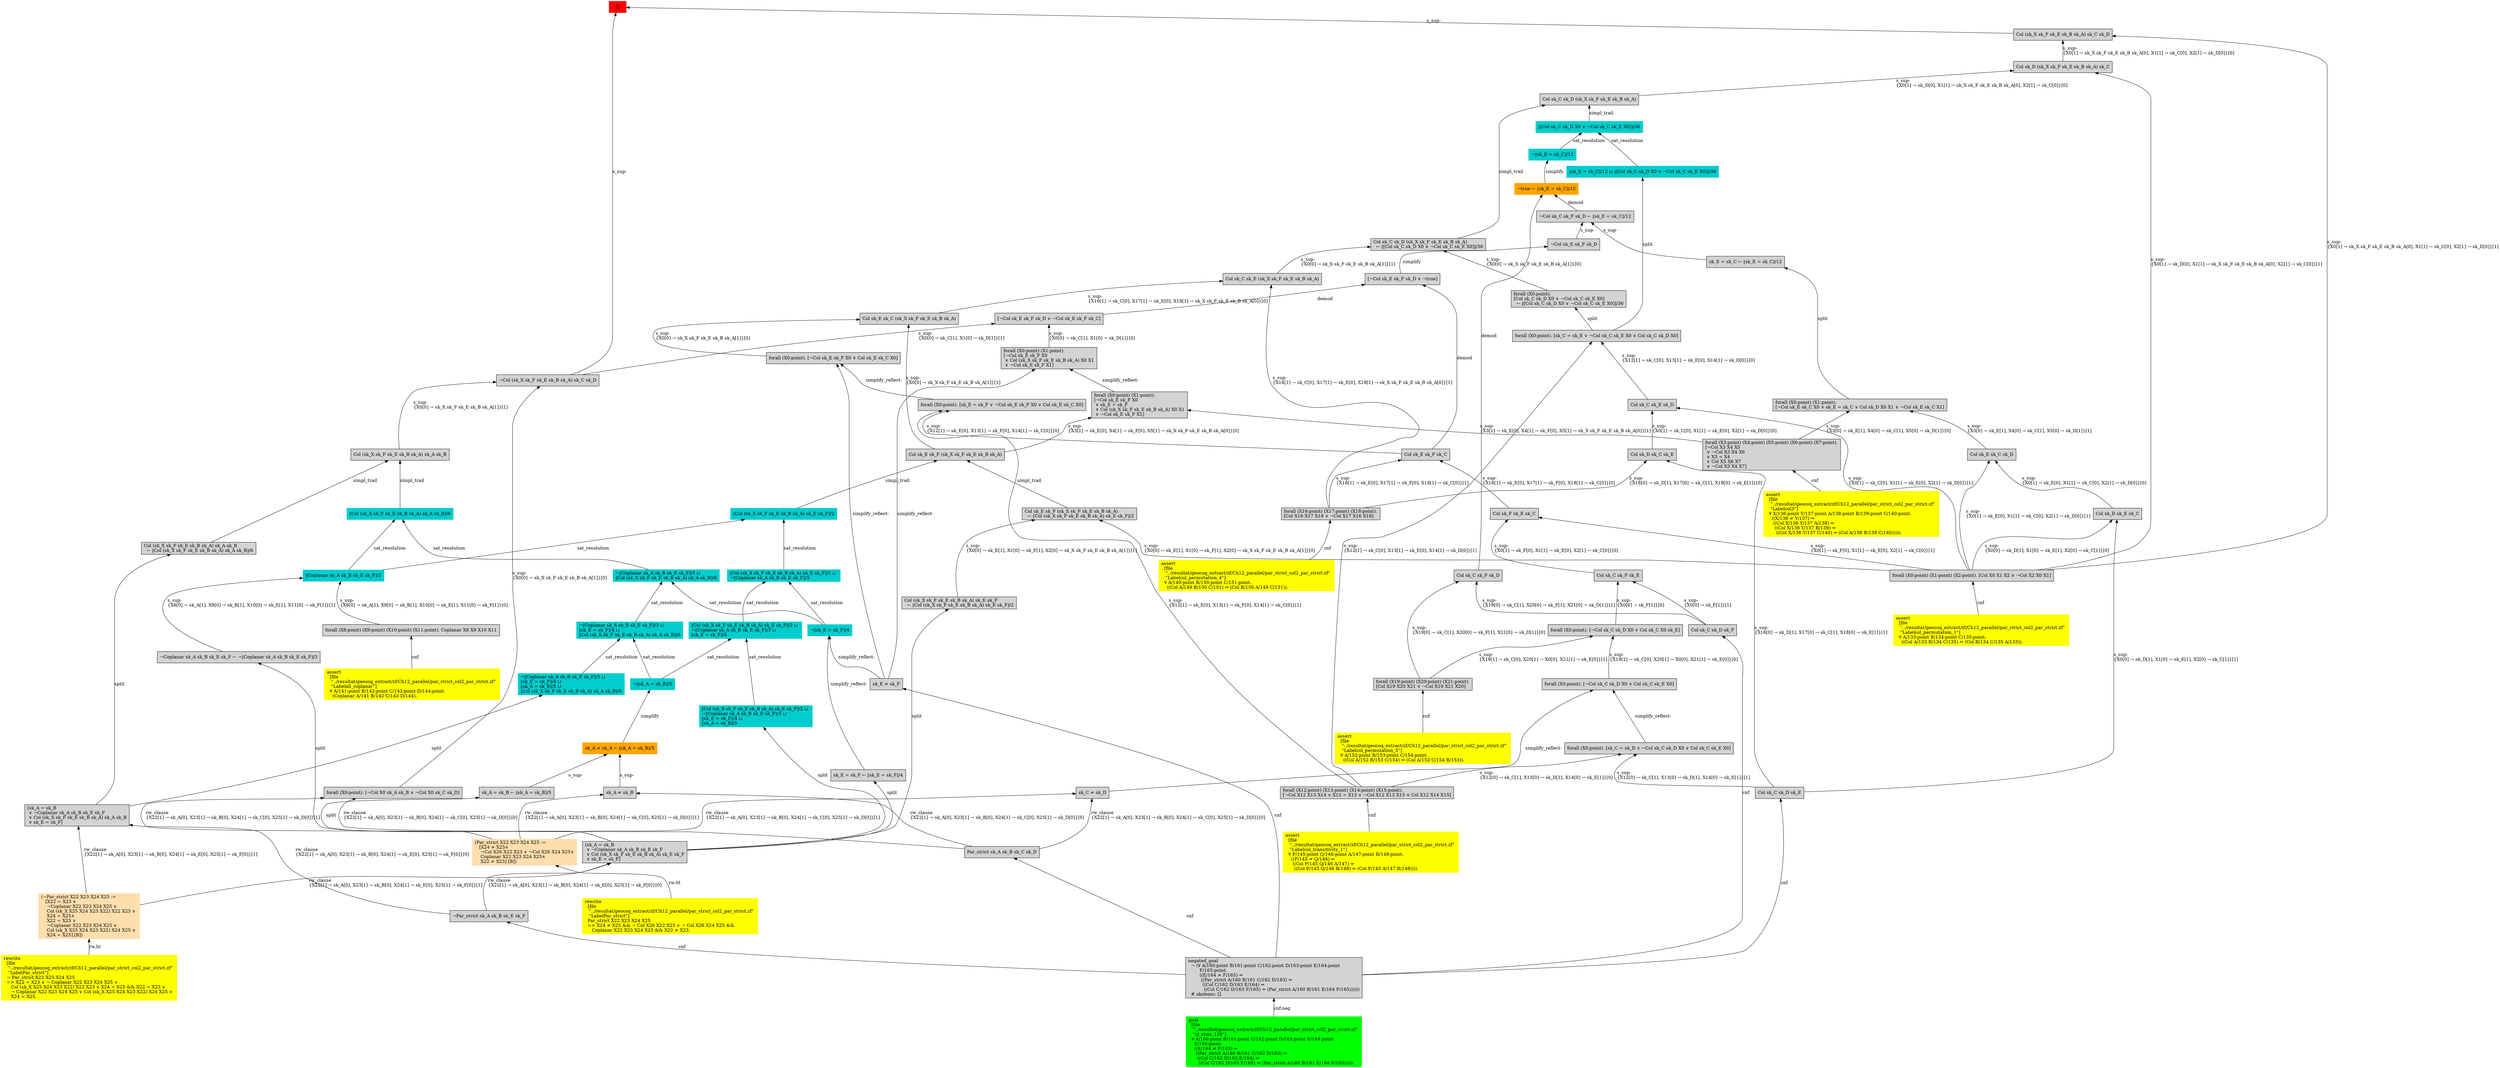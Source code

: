 digraph "unsat_graph" {
  vertex_0 [color=red, label="[]", shape=box, style=filled];
  vertex_0 -> vertex_1 [label="s_sup-\l", dir="back"];
  vertex_1 [shape=box, label="¬Col (sk_X sk_F sk_E sk_B sk_A) sk_C sk_D\l", style=filled];
  vertex_1 -> vertex_2 [label="s_sup-\l\{X0[0] → sk_X sk_F sk_E sk_B sk_A[1]\}[0]\l", dir="back"];
  vertex_2 [shape=box, label="forall (X0:point). [¬Col X0 sk_A sk_B ∨ ¬Col X0 sk_C sk_D]\l", style=filled];
  vertex_2 -> vertex_3 [label="rw_clause\l\{X22[1] → sk_A[0], X23[1] → sk_B[0], X24[1] → sk_C[0], X25[1] → sk_D[0]\}[1]\l", dir="back"];
  vertex_3 [color=navajowhite, shape=box, label="(Par_strict X22 X23 X24 X25 :=\l   [X24 ≠ X25∧\l    ¬Col X26 X22 X23 ∨ ¬Col X26 X24 X25∧\l    Coplanar X22 X23 X24 X25∧\l    X22 ≠ X23] [B])\l", style=filled];
  vertex_3 -> vertex_4 [label="rw.lit", dir="back"];
  vertex_4 [color=yellow, shape=box, label="rewrite\l  [file\l   \"../resultat/geocoq_extract/zf/Ch12_parallel/par_strict_col2_par_strict.zf\" \l   \"LabelPar_strict\"]\l  Par_strict X22 X23 X24 X25\l  =\> X24 ≠ X25 && ¬ Col X26 X22 X23 ∨ ¬ Col X26 X24 X25 && \l     Coplanar X22 X23 X24 X25 && X22 ≠ X23.\l", style=filled];
  vertex_2 -> vertex_5 [label="rw_clause\l\{X22[1] → sk_A[0], X23[1] → sk_B[0], X24[1] → sk_C[0], X25[1] → sk_D[0]\}[0]\l", dir="back"];
  vertex_5 [shape=box, label="Par_strict sk_A sk_B sk_C sk_D\l", style=filled];
  vertex_5 -> vertex_6 [label="cnf", dir="back"];
  vertex_6 [shape=box, label="negated_goal\l  ¬ (∀ A/160:point B/161:point C/162:point D/163:point E/164:point \l        F/165:point.\l        ((E/164 ≠ F/165) ⇒\l         ((Par_strict A/160 B/161 C/162 D/163) ⇒\l          ((Col C/162 D/163 E/164) ⇒\l           ((Col C/162 D/163 F/165) ⇒ (Par_strict A/160 B/161 E/164 F/165))))))\l  # skolems: [].\l", style=filled];
  vertex_6 -> vertex_7 [label="cnf.neg", dir="back"];
  vertex_7 [color=green, shape=box, label="goal\l  [file\l   \"../resultat/geocoq_extract/zf/Ch12_parallel/par_strict_col2_par_strict.zf\" \l   \"zf_stmt_128\"]\l  ∀ A/160:point B/161:point C/162:point D/163:point E/164:point \l    F/165:point.\l    ((E/164 ≠ F/165) ⇒\l     ((Par_strict A/160 B/161 C/162 D/163) ⇒\l      ((Col C/162 D/163 E/164) ⇒\l       ((Col C/162 D/163 F/165) ⇒ (Par_strict A/160 B/161 E/164 F/165))))).\l", style=filled];
  vertex_1 -> vertex_8 [label="s_sup-\l\{X0[0] → sk_X sk_F sk_E sk_B sk_A[1]\}[1]\l", dir="back"];
  vertex_8 [shape=box, label="Col (sk_X sk_F sk_E sk_B sk_A) sk_A sk_B\l", style=filled];
  vertex_8 -> vertex_9 [label="simpl_trail", dir="back"];
  vertex_9 [color=cyan3, shape=box, label="⟦Col (sk_X sk_F sk_E sk_B sk_A) sk_A sk_B⟧/6\l", style=filled];
  vertex_9 -> vertex_10 [label="sat_resolution", dir="back"];
  vertex_10 [color=cyan3, shape=box, label="⟦Coplanar sk_A sk_B sk_E sk_F⟧/3\l", style=filled];
  vertex_10 -> vertex_11 [label="s_sup-\l\{X8[0] → sk_A[1], X9[0] → sk_B[1], X10[0] → sk_E[1], X11[0] → sk_F[1]\}[1]\l", dir="back"];
  vertex_11 [shape=box, label="¬Coplanar sk_A sk_B sk_E sk_F ← ¬⟦Coplanar sk_A sk_B sk_E sk_F⟧/3\l", style=filled];
  vertex_11 -> vertex_12 [label="split", dir="back"];
  vertex_12 [shape=box, label="[sk_A = sk_B\l ∨ ¬Coplanar sk_A sk_B sk_E sk_F\l ∨ Col (sk_X sk_F sk_E sk_B sk_A) sk_E sk_F\l ∨ sk_E = sk_F]\l", style=filled];
  vertex_12 -> vertex_13 [label="rw_clause\l\{X22[1] → sk_A[0], X23[1] → sk_B[0], X24[1] → sk_E[0], X25[1] → sk_F[0]\}[1]\l", dir="back"];
  vertex_13 [color=navajowhite, shape=box, label="(¬Par_strict X22 X23 X24 X25 :=\l   [X22 = X23 ∨ \l    ¬Coplanar X22 X23 X24 X25 ∨ \l    Col (sk_X X25 X24 X23 X22) X22 X23 ∨ \l    X24 = X25∧\l    X22 = X23 ∨ \l    ¬Coplanar X22 X23 X24 X25 ∨ \l    Col (sk_X X25 X24 X23 X22) X24 X25 ∨ \l    X24 = X25] [B])\l", style=filled];
  vertex_13 -> vertex_14 [label="rw.lit", dir="back"];
  vertex_14 [color=yellow, shape=box, label="rewrite\l  [file\l   \"../resultat/geocoq_extract/zf/Ch12_parallel/par_strict_col2_par_strict.zf\" \l   \"LabelPar_strict\"]\l  ¬ Par_strict X22 X23 X24 X25\l  =\> X22 = X23 ∨ ¬ Coplanar X22 X23 X24 X25 ∨ \l     Col (sk_X X25 X24 X23 X22) X22 X23 ∨ X24 = X25 && X22 = X23 ∨ \l     ¬ Coplanar X22 X23 X24 X25 ∨ Col (sk_X X25 X24 X23 X22) X24 X25 ∨ \l     X24 = X25.\l", style=filled];
  vertex_12 -> vertex_15 [label="rw_clause\l\{X22[1] → sk_A[0], X23[1] → sk_B[0], X24[1] → sk_E[0], X25[1] → sk_F[0]\}[0]\l", dir="back"];
  vertex_15 [shape=box, label="¬Par_strict sk_A sk_B sk_E sk_F\l", style=filled];
  vertex_15 -> vertex_6 [label="cnf", dir="back"];
  vertex_10 -> vertex_16 [label="s_sup-\l\{X8[0] → sk_A[1], X9[0] → sk_B[1], X10[0] → sk_E[1], X11[0] → sk_F[1]\}[0]\l", dir="back"];
  vertex_16 [shape=box, label="forall (X8:point) (X9:point) (X10:point) (X11:point). Coplanar X8 X9 X10 X11\l", style=filled];
  vertex_16 -> vertex_17 [label="cnf", dir="back"];
  vertex_17 [color=yellow, shape=box, label="assert\l  [file\l   \"../resultat/geocoq_extract/zf/Ch12_parallel/par_strict_col2_par_strict.zf\" \l   \"Labelall_coplanar\"]\l  ∀ A/141:point B/142:point C/143:point D/144:point.\l    (Coplanar A/141 B/142 C/143 D/144).\l", style=filled];
  vertex_9 -> vertex_18 [label="sat_resolution", dir="back"];
  vertex_18 [color=cyan3, shape=box, label="¬⟦Coplanar sk_A sk_B sk_E sk_F⟧/3 ⊔ \l⟦Col (sk_X sk_F sk_E sk_B sk_A) sk_A sk_B⟧/6\l", style=filled];
  vertex_18 -> vertex_19 [label="sat_resolution", dir="back"];
  vertex_19 [color=cyan3, shape=box, label="¬⟦sk_E = sk_F⟧/4\l", style=filled];
  vertex_19 -> vertex_20 [label="simplify_reflect-", dir="back"];
  vertex_20 [shape=box, label="sk_E ≠ sk_F\l", style=filled];
  vertex_20 -> vertex_6 [label="cnf", dir="back"];
  vertex_19 -> vertex_21 [label="simplify_reflect-", dir="back"];
  vertex_21 [shape=box, label="sk_E = sk_F ← ⟦sk_E = sk_F⟧/4\l", style=filled];
  vertex_21 -> vertex_12 [label="split", dir="back"];
  vertex_18 -> vertex_22 [label="sat_resolution", dir="back"];
  vertex_22 [color=cyan3, shape=box, label="¬⟦Coplanar sk_A sk_B sk_E sk_F⟧/3 ⊔ \l⟦sk_E = sk_F⟧/4 ⊔ \l⟦Col (sk_X sk_F sk_E sk_B sk_A) sk_A sk_B⟧/6\l", style=filled];
  vertex_22 -> vertex_23 [label="sat_resolution", dir="back"];
  vertex_23 [color=cyan3, shape=box, label="¬⟦sk_A = sk_B⟧/5\l", style=filled];
  vertex_23 -> vertex_24 [label="simplify", dir="back"];
  vertex_24 [color=orange, shape=box, label="sk_A ≠ sk_A ← ⟦sk_A = sk_B⟧/5\l", style=filled];
  vertex_24 -> vertex_25 [label="s_sup-\l", dir="back"];
  vertex_25 [shape=box, label="sk_A ≠ sk_B\l", style=filled];
  vertex_25 -> vertex_3 [label="rw_clause\l\{X22[1] → sk_A[0], X23[1] → sk_B[0], X24[1] → sk_C[0], X25[1] → sk_D[0]\}[1]\l", dir="back"];
  vertex_25 -> vertex_5 [label="rw_clause\l\{X22[1] → sk_A[0], X23[1] → sk_B[0], X24[1] → sk_C[0], X25[1] → sk_D[0]\}[0]\l", dir="back"];
  vertex_24 -> vertex_26 [label="s_sup-\l", dir="back"];
  vertex_26 [shape=box, label="sk_A = sk_B ← ⟦sk_A = sk_B⟧/5\l", style=filled];
  vertex_26 -> vertex_12 [label="split", dir="back"];
  vertex_22 -> vertex_27 [label="sat_resolution", dir="back"];
  vertex_27 [color=cyan3, shape=box, label="¬⟦Coplanar sk_A sk_B sk_E sk_F⟧/3 ⊔ \l⟦sk_E = sk_F⟧/4 ⊔ \l⟦sk_A = sk_B⟧/5 ⊔ \l⟦Col (sk_X sk_F sk_E sk_B sk_A) sk_A sk_B⟧/6\l", style=filled];
  vertex_27 -> vertex_28 [label="split", dir="back"];
  vertex_28 [shape=box, label="[sk_A = sk_B\l ∨ ¬Coplanar sk_A sk_B sk_E sk_F\l ∨ Col (sk_X sk_F sk_E sk_B sk_A) sk_A sk_B\l ∨ sk_E = sk_F]\l", style=filled];
  vertex_28 -> vertex_13 [label="rw_clause\l\{X22[1] → sk_A[0], X23[1] → sk_B[0], X24[1] → sk_E[0], X25[1] → sk_F[0]\}[1]\l", dir="back"];
  vertex_28 -> vertex_15 [label="rw_clause\l\{X22[1] → sk_A[0], X23[1] → sk_B[0], X24[1] → sk_E[0], X25[1] → sk_F[0]\}[0]\l", dir="back"];
  vertex_8 -> vertex_29 [label="simpl_trail", dir="back"];
  vertex_29 [shape=box, label="Col (sk_X sk_F sk_E sk_B sk_A) sk_A sk_B\l  ← ⟦Col (sk_X sk_F sk_E sk_B sk_A) sk_A sk_B⟧/6\l", style=filled];
  vertex_29 -> vertex_28 [label="split", dir="back"];
  vertex_0 -> vertex_30 [label="s_sup-\l", dir="back"];
  vertex_30 [shape=box, label="Col (sk_X sk_F sk_E sk_B sk_A) sk_C sk_D\l", style=filled];
  vertex_30 -> vertex_31 [label="s_sup-\l\{X0[1] → sk_X sk_F sk_E sk_B sk_A[0], X1[1] → sk_C[0], X2[1] → sk_D[0]\}[1]\l", dir="back"];
  vertex_31 [shape=box, label="forall (X0:point) (X1:point) (X2:point). [Col X0 X1 X2 ∨ ¬Col X2 X0 X1]\l", style=filled];
  vertex_31 -> vertex_32 [label="cnf", dir="back"];
  vertex_32 [color=yellow, shape=box, label="assert\l  [file\l   \"../resultat/geocoq_extract/zf/Ch12_parallel/par_strict_col2_par_strict.zf\" \l   \"Labelcol_permutation_1\"]\l  ∀ A/133:point B/134:point C/135:point.\l    ((Col A/133 B/134 C/135) ⇒ (Col B/134 C/135 A/133)).\l", style=filled];
  vertex_30 -> vertex_33 [label="s_sup-\l\{X0[1] → sk_X sk_F sk_E sk_B sk_A[0], X1[1] → sk_C[0], X2[1] → sk_D[0]\}[0]\l", dir="back"];
  vertex_33 [shape=box, label="Col sk_D (sk_X sk_F sk_E sk_B sk_A) sk_C\l", style=filled];
  vertex_33 -> vertex_31 [label="s_sup-\l\{X0[1] → sk_D[0], X1[1] → sk_X sk_F sk_E sk_B sk_A[0], X2[1] → sk_C[0]\}[1]\l", dir="back"];
  vertex_33 -> vertex_34 [label="s_sup-\l\{X0[1] → sk_D[0], X1[1] → sk_X sk_F sk_E sk_B sk_A[0], X2[1] → sk_C[0]\}[0]\l", dir="back"];
  vertex_34 [shape=box, label="Col sk_C sk_D (sk_X sk_F sk_E sk_B sk_A)\l", style=filled];
  vertex_34 -> vertex_35 [label="simpl_trail", dir="back"];
  vertex_35 [color=cyan3, shape=box, label="⟦[Col sk_C sk_D X0 ∨ ¬Col sk_C sk_E X0]⟧/36\l", style=filled];
  vertex_35 -> vertex_36 [label="sat_resolution", dir="back"];
  vertex_36 [color=cyan3, shape=box, label="¬⟦sk_E = sk_C⟧/12\l", style=filled];
  vertex_36 -> vertex_37 [label="simplify", dir="back"];
  vertex_37 [color=orange, shape=box, label="¬true ← ⟦sk_E = sk_C⟧/12\l", style=filled];
  vertex_37 -> vertex_38 [label="demod", dir="back"];
  vertex_38 [shape=box, label="Col sk_C sk_F sk_D\l", style=filled];
  vertex_38 -> vertex_39 [label="s_sup-\l\{X19[0] → sk_C[1], X20[0] → sk_F[1], X21[0] → sk_D[1]\}[0]\l", dir="back"];
  vertex_39 [shape=box, label="forall (X19:point) (X20:point) (X21:point).\l[Col X19 X20 X21 ∨ ¬Col X19 X21 X20]\l", style=filled];
  vertex_39 -> vertex_40 [label="cnf", dir="back"];
  vertex_40 [color=yellow, shape=box, label="assert\l  [file\l   \"../resultat/geocoq_extract/zf/Ch12_parallel/par_strict_col2_par_strict.zf\" \l   \"Labelcol_permutation_5\"]\l  ∀ A/152:point B/153:point C/154:point.\l    ((Col A/152 B/153 C/154) ⇒ (Col A/152 C/154 B/153)).\l", style=filled];
  vertex_38 -> vertex_41 [label="s_sup-\l\{X19[0] → sk_C[1], X20[0] → sk_F[1], X21[0] → sk_D[1]\}[1]\l", dir="back"];
  vertex_41 [shape=box, label="Col sk_C sk_D sk_F\l", style=filled];
  vertex_41 -> vertex_6 [label="cnf", dir="back"];
  vertex_37 -> vertex_42 [label="demod", dir="back"];
  vertex_42 [shape=box, label="¬Col sk_C sk_F sk_D ← ⟦sk_E = sk_C⟧/12\l", style=filled];
  vertex_42 -> vertex_43 [label="s_sup-\l", dir="back"];
  vertex_43 [shape=box, label="¬Col sk_E sk_F sk_D\l", style=filled];
  vertex_43 -> vertex_44 [label="simplify", dir="back"];
  vertex_44 [shape=box, label="[¬Col sk_E sk_F sk_D ∨ ¬true]\l", style=filled];
  vertex_44 -> vertex_45 [label="demod", dir="back"];
  vertex_45 [shape=box, label="Col sk_E sk_F sk_C\l", style=filled];
  vertex_45 -> vertex_46 [label="s_sup-\l\{X16[1] → sk_E[0], X17[1] → sk_F[0], X18[1] → sk_C[0]\}[1]\l", dir="back"];
  vertex_46 [shape=box, label="forall (X16:point) (X17:point) (X18:point).\l[Col X16 X17 X18 ∨ ¬Col X17 X16 X18]\l", style=filled];
  vertex_46 -> vertex_47 [label="cnf", dir="back"];
  vertex_47 [color=yellow, shape=box, label="assert\l  [file\l   \"../resultat/geocoq_extract/zf/Ch12_parallel/par_strict_col2_par_strict.zf\" \l   \"Labelcol_permutation_4\"]\l  ∀ A/149:point B/150:point C/151:point.\l    ((Col A/149 B/150 C/151) ⇒ (Col B/150 A/149 C/151)).\l", style=filled];
  vertex_45 -> vertex_48 [label="s_sup-\l\{X16[1] → sk_E[0], X17[1] → sk_F[0], X18[1] → sk_C[0]\}[0]\l", dir="back"];
  vertex_48 [shape=box, label="Col sk_F sk_E sk_C\l", style=filled];
  vertex_48 -> vertex_31 [label="s_sup-\l\{X0[1] → sk_F[0], X1[1] → sk_E[0], X2[1] → sk_C[0]\}[1]\l", dir="back"];
  vertex_48 -> vertex_49 [label="s_sup-\l\{X0[1] → sk_F[0], X1[1] → sk_E[0], X2[1] → sk_C[0]\}[0]\l", dir="back"];
  vertex_49 [shape=box, label="Col sk_C sk_F sk_E\l", style=filled];
  vertex_49 -> vertex_50 [label="s_sup-\l\{X0[0] → sk_F[1]\}[0]\l", dir="back"];
  vertex_50 [shape=box, label="forall (X0:point). [¬Col sk_C sk_D X0 ∨ Col sk_C X0 sk_E]\l", style=filled];
  vertex_50 -> vertex_39 [label="s_sup-\l\{X19[1] → sk_C[0], X20[1] → X0[0], X21[1] → sk_E[0]\}[1]\l", dir="back"];
  vertex_50 -> vertex_51 [label="s_sup-\l\{X19[1] → sk_C[0], X20[1] → X0[0], X21[1] → sk_E[0]\}[0]\l", dir="back"];
  vertex_51 [shape=box, label="forall (X0:point). [¬Col sk_C sk_D X0 ∨ Col sk_C sk_E X0]\l", style=filled];
  vertex_51 -> vertex_52 [label="simplify_reflect-", dir="back"];
  vertex_52 [shape=box, label="sk_C ≠ sk_D\l", style=filled];
  vertex_52 -> vertex_3 [label="rw_clause\l\{X22[1] → sk_A[0], X23[1] → sk_B[0], X24[1] → sk_C[0], X25[1] → sk_D[0]\}[1]\l", dir="back"];
  vertex_52 -> vertex_5 [label="rw_clause\l\{X22[1] → sk_A[0], X23[1] → sk_B[0], X24[1] → sk_C[0], X25[1] → sk_D[0]\}[0]\l", dir="back"];
  vertex_51 -> vertex_53 [label="simplify_reflect-", dir="back"];
  vertex_53 [shape=box, label="forall (X0:point). [sk_C = sk_D ∨ ¬Col sk_C sk_D X0 ∨ Col sk_C sk_E X0]\l", style=filled];
  vertex_53 -> vertex_54 [label="s_sup-\l\{X12[0] → sk_C[1], X13[0] → sk_D[1], X14[0] → sk_E[1]\}[0]\l", dir="back"];
  vertex_54 [shape=box, label="forall (X12:point) (X13:point) (X14:point) (X15:point).\l[¬Col X12 X13 X14 ∨ X12 = X13 ∨ ¬Col X12 X13 X15 ∨ Col X12 X14 X15]\l", style=filled];
  vertex_54 -> vertex_55 [label="cnf", dir="back"];
  vertex_55 [color=yellow, shape=box, label="assert\l  [file\l   \"../resultat/geocoq_extract/zf/Ch12_parallel/par_strict_col2_par_strict.zf\" \l   \"Labelcol_transitivity_1\"]\l  ∀ P/145:point Q/146:point A/147:point B/148:point.\l    ((P/145 ≠ Q/146) ⇒\l     ((Col P/145 Q/146 A/147) ⇒\l      ((Col P/145 Q/146 B/148) ⇒ (Col P/145 A/147 B/148)))).\l", style=filled];
  vertex_53 -> vertex_56 [label="s_sup-\l\{X12[0] → sk_C[1], X13[0] → sk_D[1], X14[0] → sk_E[1]\}[1]\l", dir="back"];
  vertex_56 [shape=box, label="Col sk_C sk_D sk_E\l", style=filled];
  vertex_56 -> vertex_6 [label="cnf", dir="back"];
  vertex_49 -> vertex_41 [label="s_sup-\l\{X0[0] → sk_F[1]\}[1]\l", dir="back"];
  vertex_44 -> vertex_57 [label="demod", dir="back"];
  vertex_57 [shape=box, label="[¬Col sk_E sk_F sk_D ∨ ¬Col sk_E sk_F sk_C]\l", style=filled];
  vertex_57 -> vertex_1 [label="s_sup-\l\{X0[0] → sk_C[1], X1[0] → sk_D[1]\}[1]\l", dir="back"];
  vertex_57 -> vertex_58 [label="s_sup-\l\{X0[0] → sk_C[1], X1[0] → sk_D[1]\}[0]\l", dir="back"];
  vertex_58 [shape=box, label="forall (X0:point) (X1:point).\l[¬Col sk_E sk_F X0\l ∨ Col (sk_X sk_F sk_E sk_B sk_A) X0 X1\l ∨ ¬Col sk_E sk_F X1]\l", style=filled];
  vertex_58 -> vertex_20 [label="simplify_reflect-", dir="back"];
  vertex_58 -> vertex_59 [label="simplify_reflect-", dir="back"];
  vertex_59 [shape=box, label="forall (X0:point) (X1:point).\l[¬Col sk_E sk_F X0\l ∨ sk_E = sk_F\l ∨ Col (sk_X sk_F sk_E sk_B sk_A) X0 X1\l ∨ ¬Col sk_E sk_F X1]\l", style=filled];
  vertex_59 -> vertex_60 [label="s_sup-\l\{X3[1] → sk_E[0], X4[1] → sk_F[0], X5[1] → sk_X sk_F sk_E sk_B sk_A[0]\}[1]\l", dir="back"];
  vertex_60 [shape=box, label="forall (X3:point) (X4:point) (X5:point) (X6:point) (X7:point).\l[¬Col X3 X4 X5\l ∨ ¬Col X3 X4 X6\l ∨ X3 = X4\l ∨ Col X5 X6 X7\l ∨ ¬Col X3 X4 X7]\l", style=filled];
  vertex_60 -> vertex_61 [label="cnf", dir="back"];
  vertex_61 [color=yellow, shape=box, label="assert\l  [file\l   \"../resultat/geocoq_extract/zf/Ch12_parallel/par_strict_col2_par_strict.zf\" \l   \"Labelcol3\"]\l  ∀ X/136:point Y/137:point A/138:point B/139:point C/140:point.\l    ((X/136 ≠ Y/137) ⇒\l     ((Col X/136 Y/137 A/138) ⇒\l      ((Col X/136 Y/137 B/139) ⇒\l       ((Col X/136 Y/137 C/140) ⇒ (Col A/138 B/139 C/140))))).\l", style=filled];
  vertex_59 -> vertex_62 [label="s_sup-\l\{X3[1] → sk_E[0], X4[1] → sk_F[0], X5[1] → sk_X sk_F sk_E sk_B sk_A[0]\}[0]\l", dir="back"];
  vertex_62 [shape=box, label="Col sk_E sk_F (sk_X sk_F sk_E sk_B sk_A)\l", style=filled];
  vertex_62 -> vertex_63 [label="simpl_trail", dir="back"];
  vertex_63 [color=cyan3, shape=box, label="⟦Col (sk_X sk_F sk_E sk_B sk_A) sk_E sk_F⟧/2\l", style=filled];
  vertex_63 -> vertex_10 [label="sat_resolution", dir="back"];
  vertex_63 -> vertex_64 [label="sat_resolution", dir="back"];
  vertex_64 [color=cyan3, shape=box, label="⟦Col (sk_X sk_F sk_E sk_B sk_A) sk_E sk_F⟧/2 ⊔ \l¬⟦Coplanar sk_A sk_B sk_E sk_F⟧/3\l", style=filled];
  vertex_64 -> vertex_19 [label="sat_resolution", dir="back"];
  vertex_64 -> vertex_65 [label="sat_resolution", dir="back"];
  vertex_65 [color=cyan3, shape=box, label="⟦Col (sk_X sk_F sk_E sk_B sk_A) sk_E sk_F⟧/2 ⊔ \l¬⟦Coplanar sk_A sk_B sk_E sk_F⟧/3 ⊔ \l⟦sk_E = sk_F⟧/4\l", style=filled];
  vertex_65 -> vertex_23 [label="sat_resolution", dir="back"];
  vertex_65 -> vertex_66 [label="sat_resolution", dir="back"];
  vertex_66 [color=cyan3, shape=box, label="⟦Col (sk_X sk_F sk_E sk_B sk_A) sk_E sk_F⟧/2 ⊔ \l¬⟦Coplanar sk_A sk_B sk_E sk_F⟧/3 ⊔ \l⟦sk_E = sk_F⟧/4 ⊔ \l⟦sk_A = sk_B⟧/5\l", style=filled];
  vertex_66 -> vertex_12 [label="split", dir="back"];
  vertex_62 -> vertex_67 [label="simpl_trail", dir="back"];
  vertex_67 [shape=box, label="Col sk_E sk_F (sk_X sk_F sk_E sk_B sk_A)\l  ← ⟦Col (sk_X sk_F sk_E sk_B sk_A) sk_E sk_F⟧/2\l", style=filled];
  vertex_67 -> vertex_31 [label="s_sup-\l\{X0[0] → sk_E[1], X1[0] → sk_F[1], X2[0] → sk_X sk_F sk_E sk_B sk_A[1]\}[0]\l", dir="back"];
  vertex_67 -> vertex_68 [label="s_sup-\l\{X0[0] → sk_E[1], X1[0] → sk_F[1], X2[0] → sk_X sk_F sk_E sk_B sk_A[1]\}[1]\l", dir="back"];
  vertex_68 [shape=box, label="Col (sk_X sk_F sk_E sk_B sk_A) sk_E sk_F\l  ← ⟦Col (sk_X sk_F sk_E sk_B sk_A) sk_E sk_F⟧/2\l", style=filled];
  vertex_68 -> vertex_12 [label="split", dir="back"];
  vertex_42 -> vertex_69 [label="s_sup-\l", dir="back"];
  vertex_69 [shape=box, label="sk_E = sk_C ← ⟦sk_E = sk_C⟧/12\l", style=filled];
  vertex_69 -> vertex_70 [label="split", dir="back"];
  vertex_70 [shape=box, label="forall (X0:point) (X1:point).\l[¬Col sk_E sk_C X0 ∨ sk_E = sk_C ∨ Col sk_D X0 X1 ∨ ¬Col sk_E sk_C X1]\l", style=filled];
  vertex_70 -> vertex_60 [label="s_sup-\l\{X3[0] → sk_E[1], X4[0] → sk_C[1], X5[0] → sk_D[1]\}[0]\l", dir="back"];
  vertex_70 -> vertex_71 [label="s_sup-\l\{X3[0] → sk_E[1], X4[0] → sk_C[1], X5[0] → sk_D[1]\}[1]\l", dir="back"];
  vertex_71 [shape=box, label="Col sk_E sk_C sk_D\l", style=filled];
  vertex_71 -> vertex_31 [label="s_sup-\l\{X0[1] → sk_E[0], X1[1] → sk_C[0], X2[1] → sk_D[0]\}[1]\l", dir="back"];
  vertex_71 -> vertex_72 [label="s_sup-\l\{X0[1] → sk_E[0], X1[1] → sk_C[0], X2[1] → sk_D[0]\}[0]\l", dir="back"];
  vertex_72 [shape=box, label="Col sk_D sk_E sk_C\l", style=filled];
  vertex_72 -> vertex_31 [label="s_sup-\l\{X0[0] → sk_D[1], X1[0] → sk_E[1], X2[0] → sk_C[1]\}[0]\l", dir="back"];
  vertex_72 -> vertex_56 [label="s_sup-\l\{X0[0] → sk_D[1], X1[0] → sk_E[1], X2[0] → sk_C[1]\}[1]\l", dir="back"];
  vertex_35 -> vertex_73 [label="sat_resolution", dir="back"];
  vertex_73 [color=cyan3, shape=box, label="⟦sk_E = sk_C⟧/12 ⊔ ⟦[Col sk_C sk_D X0 ∨ ¬Col sk_C sk_E X0]⟧/36\l", style=filled];
  vertex_73 -> vertex_74 [label="split", dir="back"];
  vertex_74 [shape=box, label="forall (X0:point). [sk_C = sk_E ∨ ¬Col sk_C sk_E X0 ∨ Col sk_C sk_D X0]\l", style=filled];
  vertex_74 -> vertex_54 [label="s_sup-\l\{X12[1] → sk_C[0], X13[1] → sk_E[0], X14[1] → sk_D[0]\}[1]\l", dir="back"];
  vertex_74 -> vertex_75 [label="s_sup-\l\{X12[1] → sk_C[0], X13[1] → sk_E[0], X14[1] → sk_D[0]\}[0]\l", dir="back"];
  vertex_75 [shape=box, label="Col sk_C sk_E sk_D\l", style=filled];
  vertex_75 -> vertex_31 [label="s_sup-\l\{X0[1] → sk_C[0], X1[1] → sk_E[0], X2[1] → sk_D[0]\}[1]\l", dir="back"];
  vertex_75 -> vertex_76 [label="s_sup-\l\{X0[1] → sk_C[0], X1[1] → sk_E[0], X2[1] → sk_D[0]\}[0]\l", dir="back"];
  vertex_76 [shape=box, label="Col sk_D sk_C sk_E\l", style=filled];
  vertex_76 -> vertex_46 [label="s_sup-\l\{X16[0] → sk_D[1], X17[0] → sk_C[1], X18[0] → sk_E[1]\}[0]\l", dir="back"];
  vertex_76 -> vertex_56 [label="s_sup-\l\{X16[0] → sk_D[1], X17[0] → sk_C[1], X18[0] → sk_E[1]\}[1]\l", dir="back"];
  vertex_34 -> vertex_77 [label="simpl_trail", dir="back"];
  vertex_77 [shape=box, label="Col sk_C sk_D (sk_X sk_F sk_E sk_B sk_A)\l  ← ⟦[Col sk_C sk_D X0 ∨ ¬Col sk_C sk_E X0]⟧/36\l", style=filled];
  vertex_77 -> vertex_78 [label="s_sup-\l\{X0[0] → sk_X sk_F sk_E sk_B sk_A[1]\}[0]\l", dir="back"];
  vertex_78 [shape=box, label="forall (X0:point).\l[Col sk_C sk_D X0 ∨ ¬Col sk_C sk_E X0]\l  ← ⟦[Col sk_C sk_D X0 ∨ ¬Col sk_C sk_E X0]⟧/36\l", style=filled];
  vertex_78 -> vertex_74 [label="split", dir="back"];
  vertex_77 -> vertex_79 [label="s_sup-\l\{X0[0] → sk_X sk_F sk_E sk_B sk_A[1]\}[1]\l", dir="back"];
  vertex_79 [shape=box, label="Col sk_C sk_E (sk_X sk_F sk_E sk_B sk_A)\l", style=filled];
  vertex_79 -> vertex_46 [label="s_sup-\l\{X16[1] → sk_C[0], X17[1] → sk_E[0], X18[1] → sk_X sk_F sk_E sk_B sk_A[0]\}[1]\l", dir="back"];
  vertex_79 -> vertex_80 [label="s_sup-\l\{X16[1] → sk_C[0], X17[1] → sk_E[0], X18[1] → sk_X sk_F sk_E sk_B sk_A[0]\}[0]\l", dir="back"];
  vertex_80 [shape=box, label="Col sk_E sk_C (sk_X sk_F sk_E sk_B sk_A)\l", style=filled];
  vertex_80 -> vertex_81 [label="s_sup-\l\{X0[0] → sk_X sk_F sk_E sk_B sk_A[1]\}[0]\l", dir="back"];
  vertex_81 [shape=box, label="forall (X0:point). [¬Col sk_E sk_F X0 ∨ Col sk_E sk_C X0]\l", style=filled];
  vertex_81 -> vertex_20 [label="simplify_reflect-", dir="back"];
  vertex_81 -> vertex_82 [label="simplify_reflect-", dir="back"];
  vertex_82 [shape=box, label="forall (X0:point). [sk_E = sk_F ∨ ¬Col sk_E sk_F X0 ∨ Col sk_E sk_C X0]\l", style=filled];
  vertex_82 -> vertex_54 [label="s_sup-\l\{X12[1] → sk_E[0], X13[1] → sk_F[0], X14[1] → sk_C[0]\}[1]\l", dir="back"];
  vertex_82 -> vertex_45 [label="s_sup-\l\{X12[1] → sk_E[0], X13[1] → sk_F[0], X14[1] → sk_C[0]\}[0]\l", dir="back"];
  vertex_80 -> vertex_62 [label="s_sup-\l\{X0[0] → sk_X sk_F sk_E sk_B sk_A[1]\}[1]\l", dir="back"];
  }


